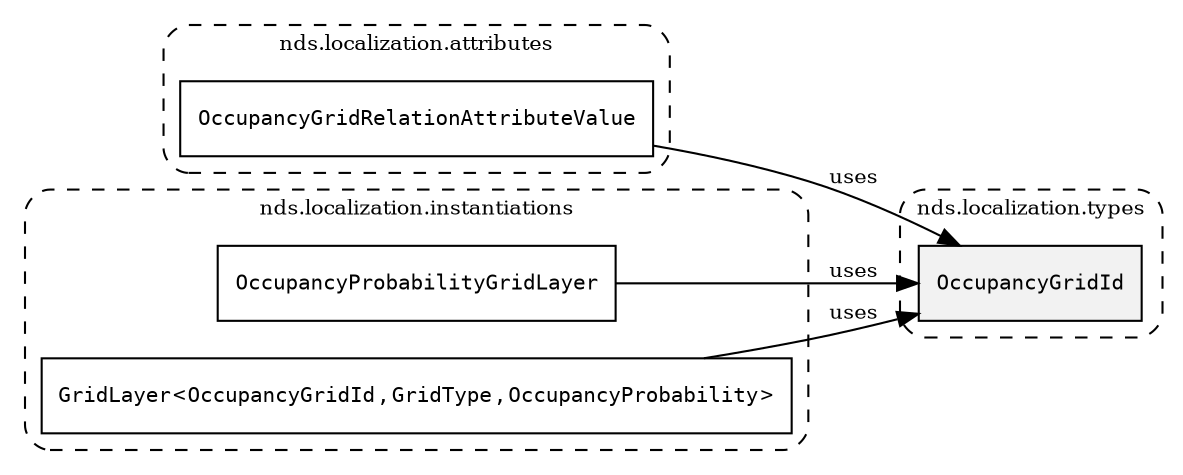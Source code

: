 /**
 * This dot file creates symbol collaboration diagram for OccupancyGridId.
 */
digraph ZSERIO
{
    node [shape=box, fontsize=10];
    rankdir="LR";
    fontsize=10;
    tooltip="OccupancyGridId collaboration diagram";

    subgraph "cluster_nds.localization.types"
    {
        style="dashed, rounded";
        label="nds.localization.types";
        tooltip="Package nds.localization.types";
        href="../../../content/packages/nds.localization.types.html#Package-nds-localization-types";
        target="_parent";

        "OccupancyGridId" [style="filled", fillcolor="#0000000D", target="_parent", label=<<font face="monospace"><table align="center" border="0" cellspacing="0" cellpadding="0"><tr><td href="../../../content/packages/nds.localization.types.html#Subtype-OccupancyGridId" title="Subtype defined in nds.localization.types">OccupancyGridId</td></tr></table></font>>];
    }

    subgraph "cluster_nds.localization.attributes"
    {
        style="dashed, rounded";
        label="nds.localization.attributes";
        tooltip="Package nds.localization.attributes";
        href="../../../content/packages/nds.localization.attributes.html#Package-nds-localization-attributes";
        target="_parent";

        "OccupancyGridRelationAttributeValue" [target="_parent", label=<<font face="monospace"><table align="center" border="0" cellspacing="0" cellpadding="0"><tr><td href="../../../content/packages/nds.localization.attributes.html#Choice-OccupancyGridRelationAttributeValue" title="Choice defined in nds.localization.attributes">OccupancyGridRelationAttributeValue</td></tr></table></font>>];
    }

    subgraph "cluster_nds.localization.instantiations"
    {
        style="dashed, rounded";
        label="nds.localization.instantiations";
        tooltip="Package nds.localization.instantiations";
        href="../../../content/packages/nds.localization.instantiations.html#Package-nds-localization-instantiations";
        target="_parent";

        "OccupancyProbabilityGridLayer" [target="_parent", label=<<font face="monospace"><table align="center" border="0" cellspacing="0" cellpadding="0"><tr><td href="../../../content/packages/nds.localization.instantiations.html#InstantiateType-OccupancyProbabilityGridLayer" title="InstantiateType defined in nds.localization.instantiations">OccupancyProbabilityGridLayer</td></tr></table></font>>];
        "GridLayer&lt;OccupancyGridId,GridType,OccupancyProbability&gt;" [target="_parent", label=<<font face="monospace"><table align="center" border="0" cellspacing="0" cellpadding="0"><tr><td href="../../../content/packages/nds.core.grid.html#Structure-GridLayer" title="Structure defined in nds.core.grid">GridLayer</td><td>&lt;</td><td><table align="center" border="0" cellspacing="0" cellpadding="0"><tr><td href="../../../content/packages/nds.localization.types.html#Subtype-OccupancyGridId" title="Subtype defined in nds.localization.types">OccupancyGridId</td></tr></table></td><td>,</td><td><table align="center" border="0" cellspacing="0" cellpadding="0"><tr><td href="../../../content/packages/nds.core.grid.html#Subtype-GridType" title="Subtype defined in nds.core.grid">GridType</td></tr></table></td><td>,</td><td><table align="center" border="0" cellspacing="0" cellpadding="0"><tr><td href="../../../content/packages/nds.localization.types.html#Structure-OccupancyProbability" title="Structure defined in nds.localization.types">OccupancyProbability</td></tr></table></td><td>&gt;</td></tr></table></font>>];
    }

    "OccupancyGridRelationAttributeValue" -> "OccupancyGridId" [label="uses", fontsize=10];
    "OccupancyProbabilityGridLayer" -> "OccupancyGridId" [label="uses", fontsize=10];
    "GridLayer&lt;OccupancyGridId,GridType,OccupancyProbability&gt;" -> "OccupancyGridId" [label="uses", fontsize=10];
}
